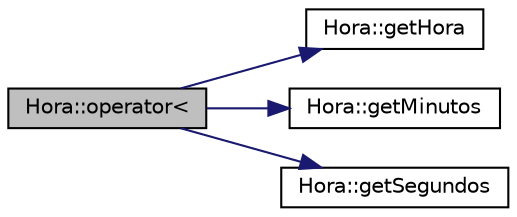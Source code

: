 digraph "Hora::operator&lt;"
{
  edge [fontname="Helvetica",fontsize="10",labelfontname="Helvetica",labelfontsize="10"];
  node [fontname="Helvetica",fontsize="10",shape=record];
  rankdir="LR";
  Node5 [label="Hora::operator\<",height=0.2,width=0.4,color="black", fillcolor="grey75", style="filled", fontcolor="black"];
  Node5 -> Node6 [color="midnightblue",fontsize="10",style="solid",fontname="Helvetica"];
  Node6 [label="Hora::getHora",height=0.2,width=0.4,color="black", fillcolor="white", style="filled",URL="$class_hora.html#a70af0f16ecd56ecec24b9068c7515282",tooltip="função para obter hora "];
  Node5 -> Node7 [color="midnightblue",fontsize="10",style="solid",fontname="Helvetica"];
  Node7 [label="Hora::getMinutos",height=0.2,width=0.4,color="black", fillcolor="white", style="filled",URL="$class_hora.html#aee1628d04f9c19e9bf2cf34dea39c746",tooltip="função para obter minutos "];
  Node5 -> Node8 [color="midnightblue",fontsize="10",style="solid",fontname="Helvetica"];
  Node8 [label="Hora::getSegundos",height=0.2,width=0.4,color="black", fillcolor="white", style="filled",URL="$class_hora.html#a0e432ed4ff88073c7a60fab51ba5bbc3",tooltip="função para obter segundos "];
}
